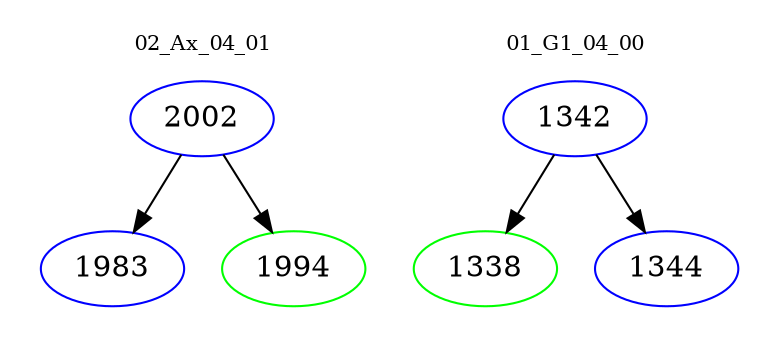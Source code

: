 digraph{
subgraph cluster_0 {
color = white
label = "02_Ax_04_01";
fontsize=10;
T0_2002 [label="2002", color="blue"]
T0_2002 -> T0_1983 [color="black"]
T0_1983 [label="1983", color="blue"]
T0_2002 -> T0_1994 [color="black"]
T0_1994 [label="1994", color="green"]
}
subgraph cluster_1 {
color = white
label = "01_G1_04_00";
fontsize=10;
T1_1342 [label="1342", color="blue"]
T1_1342 -> T1_1338 [color="black"]
T1_1338 [label="1338", color="green"]
T1_1342 -> T1_1344 [color="black"]
T1_1344 [label="1344", color="blue"]
}
}
